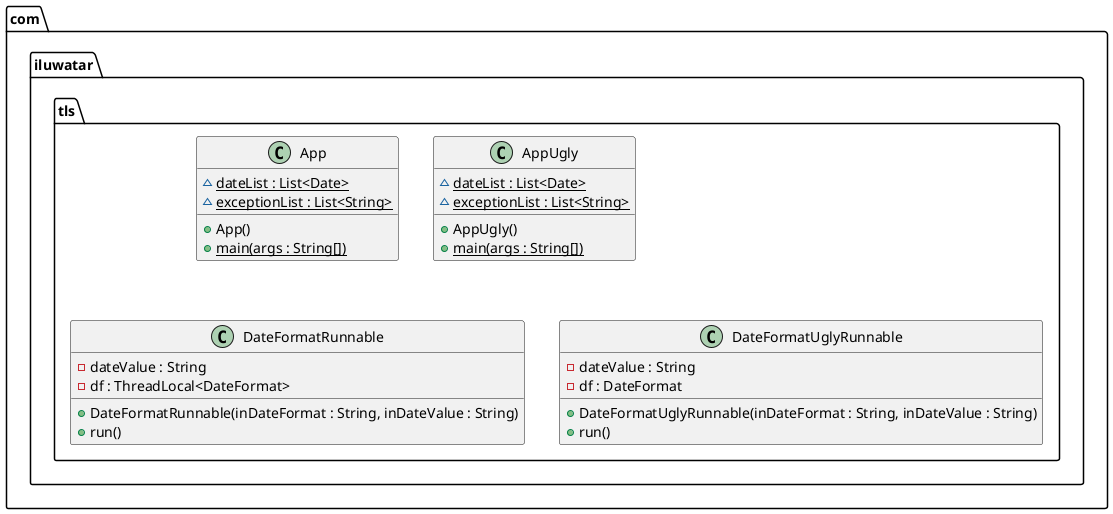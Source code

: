 @startuml
package com.iluwatar.tls {
  class App {
    ~ dateList : List<Date> {static}
    ~ exceptionList : List<String> {static}
    + App()
    + main(args : String[]) {static}
  }
  class AppUgly {
    ~ dateList : List<Date> {static}
    ~ exceptionList : List<String> {static}
    + AppUgly()
    + main(args : String[]) {static}
  }
  class DateFormatRunnable {
    - dateValue : String
    - df : ThreadLocal<DateFormat>
    + DateFormatRunnable(inDateFormat : String, inDateValue : String)
    + run()
  }
  class DateFormatUglyRunnable {
    - dateValue : String
    - df : DateFormat
    + DateFormatUglyRunnable(inDateFormat : String, inDateValue : String)
    + run()
  }
}
@enduml
